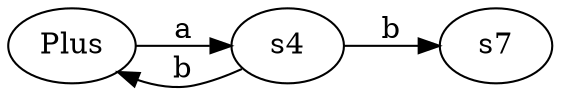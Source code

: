 digraph ATN {
  rankdir=LR;

  Plus -> s4 [label="a"]
  s4 -> Plus [label="b"]
  s4 -> s7 [label="b"]
}